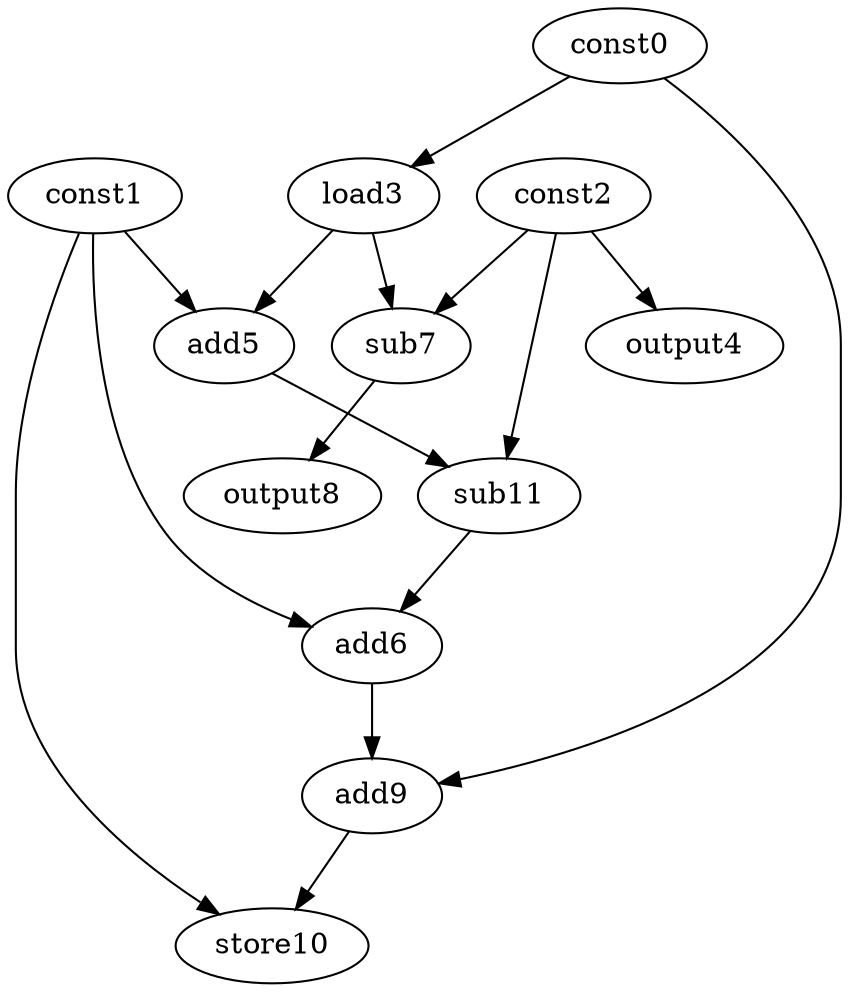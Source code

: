 digraph G { 
const0[opcode=const]; 
const1[opcode=const]; 
const2[opcode=const]; 
load3[opcode=load]; 
output4[opcode=output]; 
add5[opcode=add]; 
add6[opcode=add]; 
sub7[opcode=sub]; 
output8[opcode=output]; 
add9[opcode=add]; 
store10[opcode=store]; 
sub11[opcode=sub]; 
const0->load3[operand=0];
const2->output4[operand=0];
const1->add5[operand=0];
load3->add5[operand=1];
const2->sub7[operand=0];
load3->sub7[operand=1];
sub7->output8[operand=0];
const2->sub11[operand=0];
add5->sub11[operand=1];
const1->add6[operand=0];
sub11->add6[operand=1];
const0->add9[operand=0];
add6->add9[operand=1];
add9->store10[operand=0];
const1->store10[operand=1];
}
